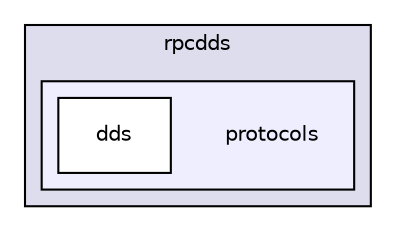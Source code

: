 digraph "includetmp/rpcdds/protocols" {
  compound=true
  node [ fontsize="10", fontname="Helvetica"];
  edge [ labelfontsize="10", labelfontname="Helvetica"];
  subgraph clusterdir_8faf118d15cf0d3dc00c97efc5e6d092 {
    graph [ bgcolor="#ddddee", pencolor="black", label="rpcdds" fontname="Helvetica", fontsize="10", URL="dir_8faf118d15cf0d3dc00c97efc5e6d092.html"]
  subgraph clusterdir_b755f1eebd9f07cc8c2bebfd462b5036 {
    graph [ bgcolor="#eeeeff", pencolor="black", label="" URL="dir_b755f1eebd9f07cc8c2bebfd462b5036.html"];
    dir_b755f1eebd9f07cc8c2bebfd462b5036 [shape=plaintext label="protocols"];
    dir_45cca66590c54821a2884aa9a9957ae1 [shape=box label="dds" color="black" fillcolor="white" style="filled" URL="dir_45cca66590c54821a2884aa9a9957ae1.html"];
  }
  }
}
